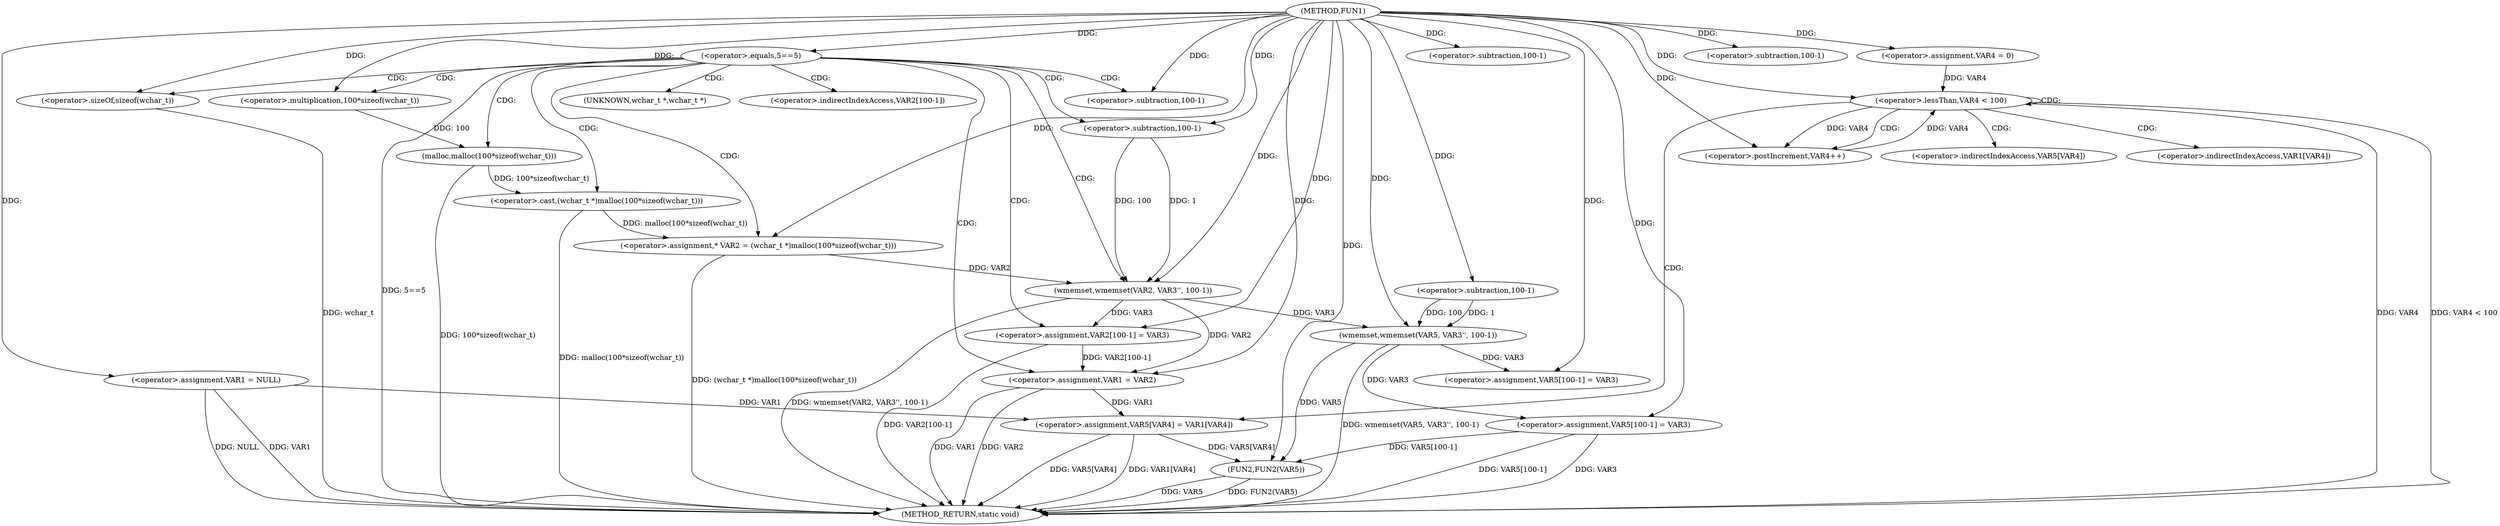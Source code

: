 digraph FUN1 {  
"1000100" [label = "(METHOD,FUN1)" ]
"1000180" [label = "(METHOD_RETURN,static void)" ]
"1000103" [label = "(<operator>.assignment,VAR1 = NULL)" ]
"1000107" [label = "(<operator>.equals,5==5)" ]
"1000113" [label = "(<operator>.assignment,* VAR2 = (wchar_t *)malloc(100*sizeof(wchar_t)))" ]
"1000115" [label = "(<operator>.cast,(wchar_t *)malloc(100*sizeof(wchar_t)))" ]
"1000117" [label = "(malloc,malloc(100*sizeof(wchar_t)))" ]
"1000118" [label = "(<operator>.multiplication,100*sizeof(wchar_t))" ]
"1000120" [label = "(<operator>.sizeOf,sizeof(wchar_t))" ]
"1000122" [label = "(wmemset,wmemset(VAR2, VAR3'', 100-1))" ]
"1000125" [label = "(<operator>.subtraction,100-1)" ]
"1000128" [label = "(<operator>.assignment,VAR2[100-1] = VAR3)" ]
"1000131" [label = "(<operator>.subtraction,100-1)" ]
"1000135" [label = "(<operator>.assignment,VAR1 = VAR2)" ]
"1000141" [label = "(wmemset,wmemset(VAR5, VAR3'', 100-1))" ]
"1000144" [label = "(<operator>.subtraction,100-1)" ]
"1000147" [label = "(<operator>.assignment,VAR5[100-1] = VAR3)" ]
"1000150" [label = "(<operator>.subtraction,100-1)" ]
"1000155" [label = "(<operator>.assignment,VAR4 = 0)" ]
"1000158" [label = "(<operator>.lessThan,VAR4 < 100)" ]
"1000161" [label = "(<operator>.postIncrement,VAR4++)" ]
"1000164" [label = "(<operator>.assignment,VAR5[VAR4] = VAR1[VAR4])" ]
"1000171" [label = "(<operator>.assignment,VAR5[100-1] = VAR3)" ]
"1000174" [label = "(<operator>.subtraction,100-1)" ]
"1000178" [label = "(FUN2,FUN2(VAR5))" ]
"1000116" [label = "(UNKNOWN,wchar_t *,wchar_t *)" ]
"1000129" [label = "(<operator>.indirectIndexAccess,VAR2[100-1])" ]
"1000165" [label = "(<operator>.indirectIndexAccess,VAR5[VAR4])" ]
"1000168" [label = "(<operator>.indirectIndexAccess,VAR1[VAR4])" ]
  "1000171" -> "1000180"  [ label = "DDG: VAR5[100-1]"] 
  "1000107" -> "1000180"  [ label = "DDG: 5==5"] 
  "1000103" -> "1000180"  [ label = "DDG: NULL"] 
  "1000141" -> "1000180"  [ label = "DDG: wmemset(VAR5, VAR3'', 100-1)"] 
  "1000117" -> "1000180"  [ label = "DDG: 100*sizeof(wchar_t)"] 
  "1000171" -> "1000180"  [ label = "DDG: VAR3"] 
  "1000164" -> "1000180"  [ label = "DDG: VAR5[VAR4]"] 
  "1000178" -> "1000180"  [ label = "DDG: FUN2(VAR5)"] 
  "1000158" -> "1000180"  [ label = "DDG: VAR4"] 
  "1000115" -> "1000180"  [ label = "DDG: malloc(100*sizeof(wchar_t))"] 
  "1000164" -> "1000180"  [ label = "DDG: VAR1[VAR4]"] 
  "1000178" -> "1000180"  [ label = "DDG: VAR5"] 
  "1000103" -> "1000180"  [ label = "DDG: VAR1"] 
  "1000128" -> "1000180"  [ label = "DDG: VAR2[100-1]"] 
  "1000158" -> "1000180"  [ label = "DDG: VAR4 < 100"] 
  "1000113" -> "1000180"  [ label = "DDG: (wchar_t *)malloc(100*sizeof(wchar_t))"] 
  "1000120" -> "1000180"  [ label = "DDG: wchar_t"] 
  "1000135" -> "1000180"  [ label = "DDG: VAR1"] 
  "1000122" -> "1000180"  [ label = "DDG: wmemset(VAR2, VAR3'', 100-1)"] 
  "1000135" -> "1000180"  [ label = "DDG: VAR2"] 
  "1000100" -> "1000103"  [ label = "DDG: "] 
  "1000100" -> "1000107"  [ label = "DDG: "] 
  "1000115" -> "1000113"  [ label = "DDG: malloc(100*sizeof(wchar_t))"] 
  "1000100" -> "1000113"  [ label = "DDG: "] 
  "1000117" -> "1000115"  [ label = "DDG: 100*sizeof(wchar_t)"] 
  "1000118" -> "1000117"  [ label = "DDG: 100"] 
  "1000100" -> "1000118"  [ label = "DDG: "] 
  "1000100" -> "1000120"  [ label = "DDG: "] 
  "1000113" -> "1000122"  [ label = "DDG: VAR2"] 
  "1000100" -> "1000122"  [ label = "DDG: "] 
  "1000125" -> "1000122"  [ label = "DDG: 100"] 
  "1000125" -> "1000122"  [ label = "DDG: 1"] 
  "1000100" -> "1000125"  [ label = "DDG: "] 
  "1000122" -> "1000128"  [ label = "DDG: VAR3"] 
  "1000100" -> "1000128"  [ label = "DDG: "] 
  "1000100" -> "1000131"  [ label = "DDG: "] 
  "1000122" -> "1000135"  [ label = "DDG: VAR2"] 
  "1000128" -> "1000135"  [ label = "DDG: VAR2[100-1]"] 
  "1000100" -> "1000135"  [ label = "DDG: "] 
  "1000100" -> "1000141"  [ label = "DDG: "] 
  "1000122" -> "1000141"  [ label = "DDG: VAR3"] 
  "1000144" -> "1000141"  [ label = "DDG: 100"] 
  "1000144" -> "1000141"  [ label = "DDG: 1"] 
  "1000100" -> "1000144"  [ label = "DDG: "] 
  "1000141" -> "1000147"  [ label = "DDG: VAR3"] 
  "1000100" -> "1000147"  [ label = "DDG: "] 
  "1000100" -> "1000150"  [ label = "DDG: "] 
  "1000100" -> "1000155"  [ label = "DDG: "] 
  "1000155" -> "1000158"  [ label = "DDG: VAR4"] 
  "1000161" -> "1000158"  [ label = "DDG: VAR4"] 
  "1000100" -> "1000158"  [ label = "DDG: "] 
  "1000158" -> "1000161"  [ label = "DDG: VAR4"] 
  "1000100" -> "1000161"  [ label = "DDG: "] 
  "1000103" -> "1000164"  [ label = "DDG: VAR1"] 
  "1000135" -> "1000164"  [ label = "DDG: VAR1"] 
  "1000100" -> "1000171"  [ label = "DDG: "] 
  "1000141" -> "1000171"  [ label = "DDG: VAR3"] 
  "1000100" -> "1000174"  [ label = "DDG: "] 
  "1000164" -> "1000178"  [ label = "DDG: VAR5[VAR4]"] 
  "1000171" -> "1000178"  [ label = "DDG: VAR5[100-1]"] 
  "1000141" -> "1000178"  [ label = "DDG: VAR5"] 
  "1000100" -> "1000178"  [ label = "DDG: "] 
  "1000107" -> "1000125"  [ label = "CDG: "] 
  "1000107" -> "1000116"  [ label = "CDG: "] 
  "1000107" -> "1000131"  [ label = "CDG: "] 
  "1000107" -> "1000120"  [ label = "CDG: "] 
  "1000107" -> "1000117"  [ label = "CDG: "] 
  "1000107" -> "1000113"  [ label = "CDG: "] 
  "1000107" -> "1000128"  [ label = "CDG: "] 
  "1000107" -> "1000129"  [ label = "CDG: "] 
  "1000107" -> "1000135"  [ label = "CDG: "] 
  "1000107" -> "1000115"  [ label = "CDG: "] 
  "1000107" -> "1000118"  [ label = "CDG: "] 
  "1000107" -> "1000122"  [ label = "CDG: "] 
  "1000158" -> "1000168"  [ label = "CDG: "] 
  "1000158" -> "1000164"  [ label = "CDG: "] 
  "1000158" -> "1000158"  [ label = "CDG: "] 
  "1000158" -> "1000161"  [ label = "CDG: "] 
  "1000158" -> "1000165"  [ label = "CDG: "] 
}
